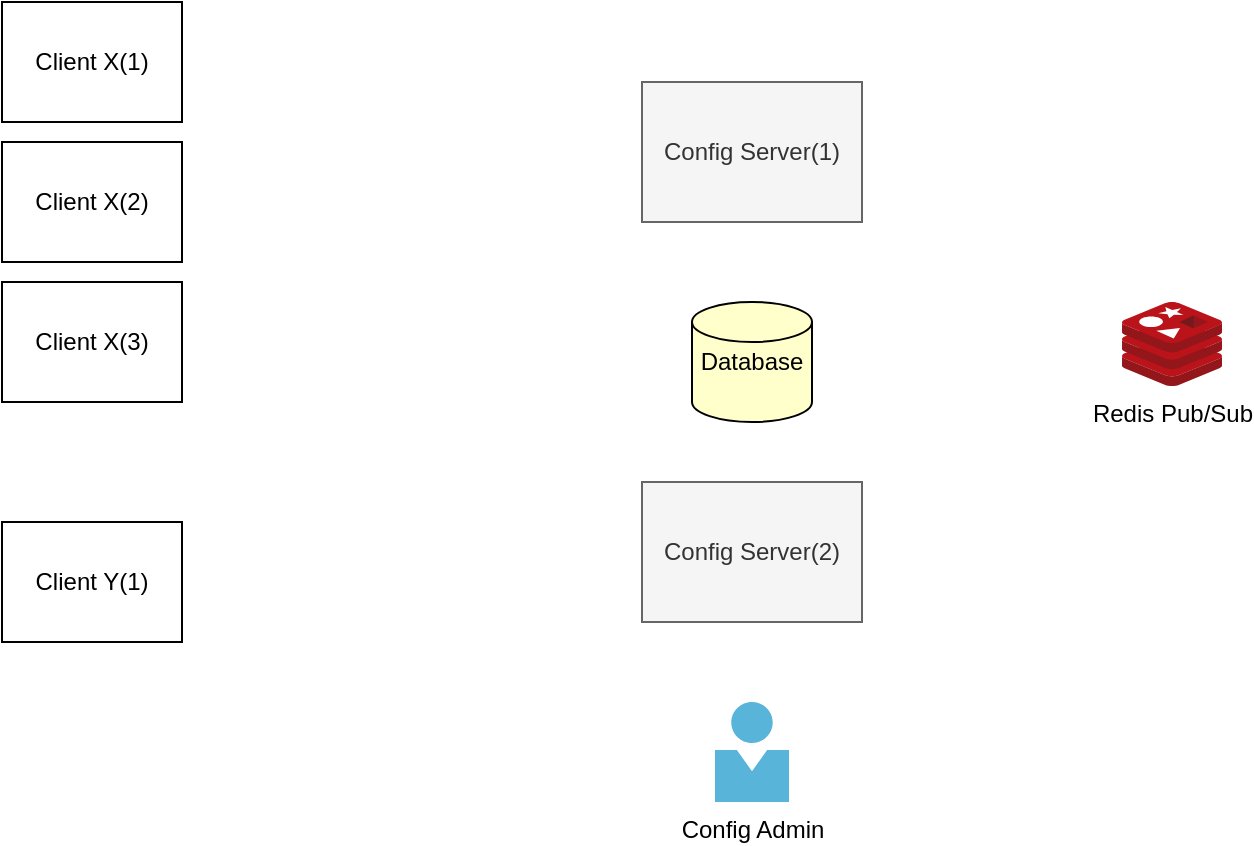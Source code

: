 <mxfile version="13.0.1" type="github"><diagram id="1rj1gr6fdpv3aVU-wmtq" name="Page-1"><mxGraphModel dx="880" dy="639" grid="1" gridSize="10" guides="1" tooltips="1" connect="1" arrows="1" fold="1" page="1" pageScale="1" pageWidth="827" pageHeight="1169" math="0" shadow="0"><root><mxCell id="0"/><mxCell id="1" parent="0"/><mxCell id="rdDAdroRjXCc4t1RnNdv-1" value="Client X(1)" style="rounded=0;whiteSpace=wrap;html=1;" vertex="1" parent="1"><mxGeometry x="110" y="140" width="90" height="60" as="geometry"/></mxCell><mxCell id="rdDAdroRjXCc4t1RnNdv-2" value="Client X(2)" style="rounded=0;whiteSpace=wrap;html=1;" vertex="1" parent="1"><mxGeometry x="110" y="210" width="90" height="60" as="geometry"/></mxCell><mxCell id="rdDAdroRjXCc4t1RnNdv-4" value="Client X(3)" style="rounded=0;whiteSpace=wrap;html=1;" vertex="1" parent="1"><mxGeometry x="110" y="280" width="90" height="60" as="geometry"/></mxCell><mxCell id="rdDAdroRjXCc4t1RnNdv-5" value="Client Y(1)" style="rounded=0;whiteSpace=wrap;html=1;" vertex="1" parent="1"><mxGeometry x="110" y="400" width="90" height="60" as="geometry"/></mxCell><mxCell id="rdDAdroRjXCc4t1RnNdv-6" value="Config Server(1)" style="rounded=0;whiteSpace=wrap;html=1;fillColor=#f5f5f5;strokeColor=#666666;fontColor=#333333;" vertex="1" parent="1"><mxGeometry x="430" y="180" width="110" height="70" as="geometry"/></mxCell><mxCell id="rdDAdroRjXCc4t1RnNdv-7" value="Config Server(2)" style="rounded=0;whiteSpace=wrap;html=1;fillColor=#f5f5f5;strokeColor=#666666;fontColor=#333333;" vertex="1" parent="1"><mxGeometry x="430" y="380" width="110" height="70" as="geometry"/></mxCell><mxCell id="rdDAdroRjXCc4t1RnNdv-8" value="Redis Pub/Sub" style="aspect=fixed;html=1;points=[];align=center;image;fontSize=12;image=img/lib/mscae/Cache_Redis_Product.svg;" vertex="1" parent="1"><mxGeometry x="670" y="290" width="50" height="42" as="geometry"/></mxCell><mxCell id="rdDAdroRjXCc4t1RnNdv-9" value="Config Admin" style="aspect=fixed;html=1;points=[];align=center;image;fontSize=12;image=img/lib/mscae/Person.svg;" vertex="1" parent="1"><mxGeometry x="466.5" y="490" width="37" height="50" as="geometry"/></mxCell><mxCell id="rdDAdroRjXCc4t1RnNdv-10" value="Database" style="strokeWidth=1;html=1;shape=mxgraph.flowchart.database;whiteSpace=wrap;fillColor=#FFFFCC;" vertex="1" parent="1"><mxGeometry x="455" y="290" width="60" height="60" as="geometry"/></mxCell></root></mxGraphModel></diagram></mxfile>
